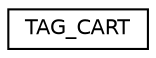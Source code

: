 digraph "Graphical Class Hierarchy"
{
 // LATEX_PDF_SIZE
  edge [fontname="Helvetica",fontsize="10",labelfontname="Helvetica",labelfontsize="10"];
  node [fontname="Helvetica",fontsize="10",shape=record];
  rankdir="LR";
  Node0 [label="TAG_CART",height=0.2,width=0.4,color="black", fillcolor="white", style="filled",URL="$struct_t_a_g___c_a_r_t.html",tooltip=" "];
}

